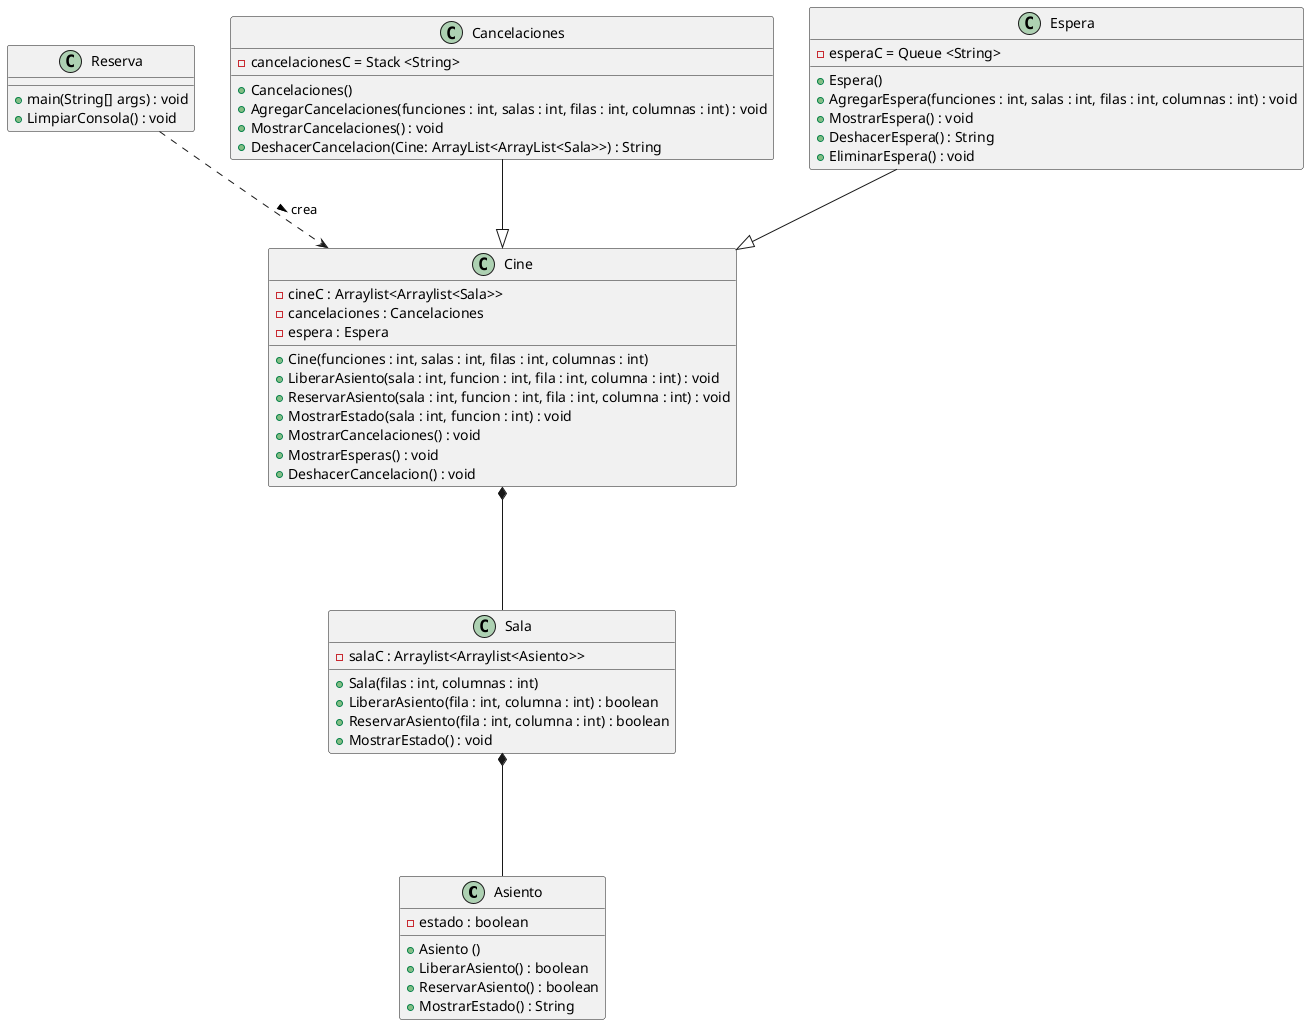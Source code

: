 @startuml Sistema de reservas para cine

class Asiento {

    - estado : boolean
    + Asiento ()
    + LiberarAsiento() : boolean
    + ReservarAsiento() : boolean
    + MostrarEstado() : String
}

class Sala{
    - salaC : Arraylist<Arraylist<Asiento>>
    + Sala(filas : int, columnas : int)
    + LiberarAsiento(fila : int, columna : int) : boolean
    + ReservarAsiento(fila : int, columna : int) : boolean
    + MostrarEstado() : void
}

class Cine{
    - cineC : Arraylist<Arraylist<Sala>>
    - cancelaciones : Cancelaciones
    - espera : Espera
    + Cine(funciones : int, salas : int, filas : int, columnas : int)
    + LiberarAsiento(sala : int, funcion : int, fila : int, columna : int) : void
    + ReservarAsiento(sala : int, funcion : int, fila : int, columna : int) : void
    + MostrarEstado(sala : int, funcion : int) : void
    + MostrarCancelaciones() : void
    + MostrarEsperas() : void
    + DeshacerCancelacion() : void
}

class Reserva {
    + main(String[] args) : void
    + LimpiarConsola() : void
}

class Cancelaciones{
    - cancelacionesC = Stack <String>
    + Cancelaciones()
    + AgregarCancelaciones(funciones : int, salas : int, filas : int, columnas : int) : void
    + MostrarCancelaciones() : void
    + DeshacerCancelacion(Cine: ArrayList<ArrayList<Sala>>) : String
}

class Espera{
    - esperaC = Queue <String>
    + Espera()
    + AgregarEspera(funciones : int, salas : int, filas : int, columnas : int) : void
    + MostrarEspera() : void
    + DeshacerEspera() : String
    + EliminarEspera() : void
}

Cine *--- Sala
Sala *--- Asiento
Reserva ..> Cine : crea >
Cancelaciones --|> Cine 
Espera --|> Cine 

@enduml
